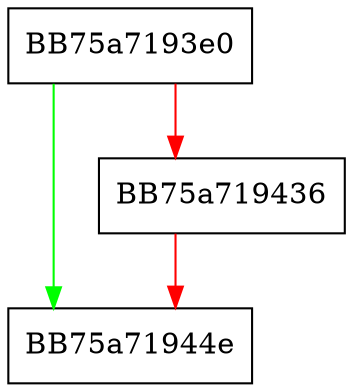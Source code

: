 digraph Init {
  node [shape="box"];
  graph [splines=ortho];
  BB75a7193e0 -> BB75a71944e [color="green"];
  BB75a7193e0 -> BB75a719436 [color="red"];
  BB75a719436 -> BB75a71944e [color="red"];
}